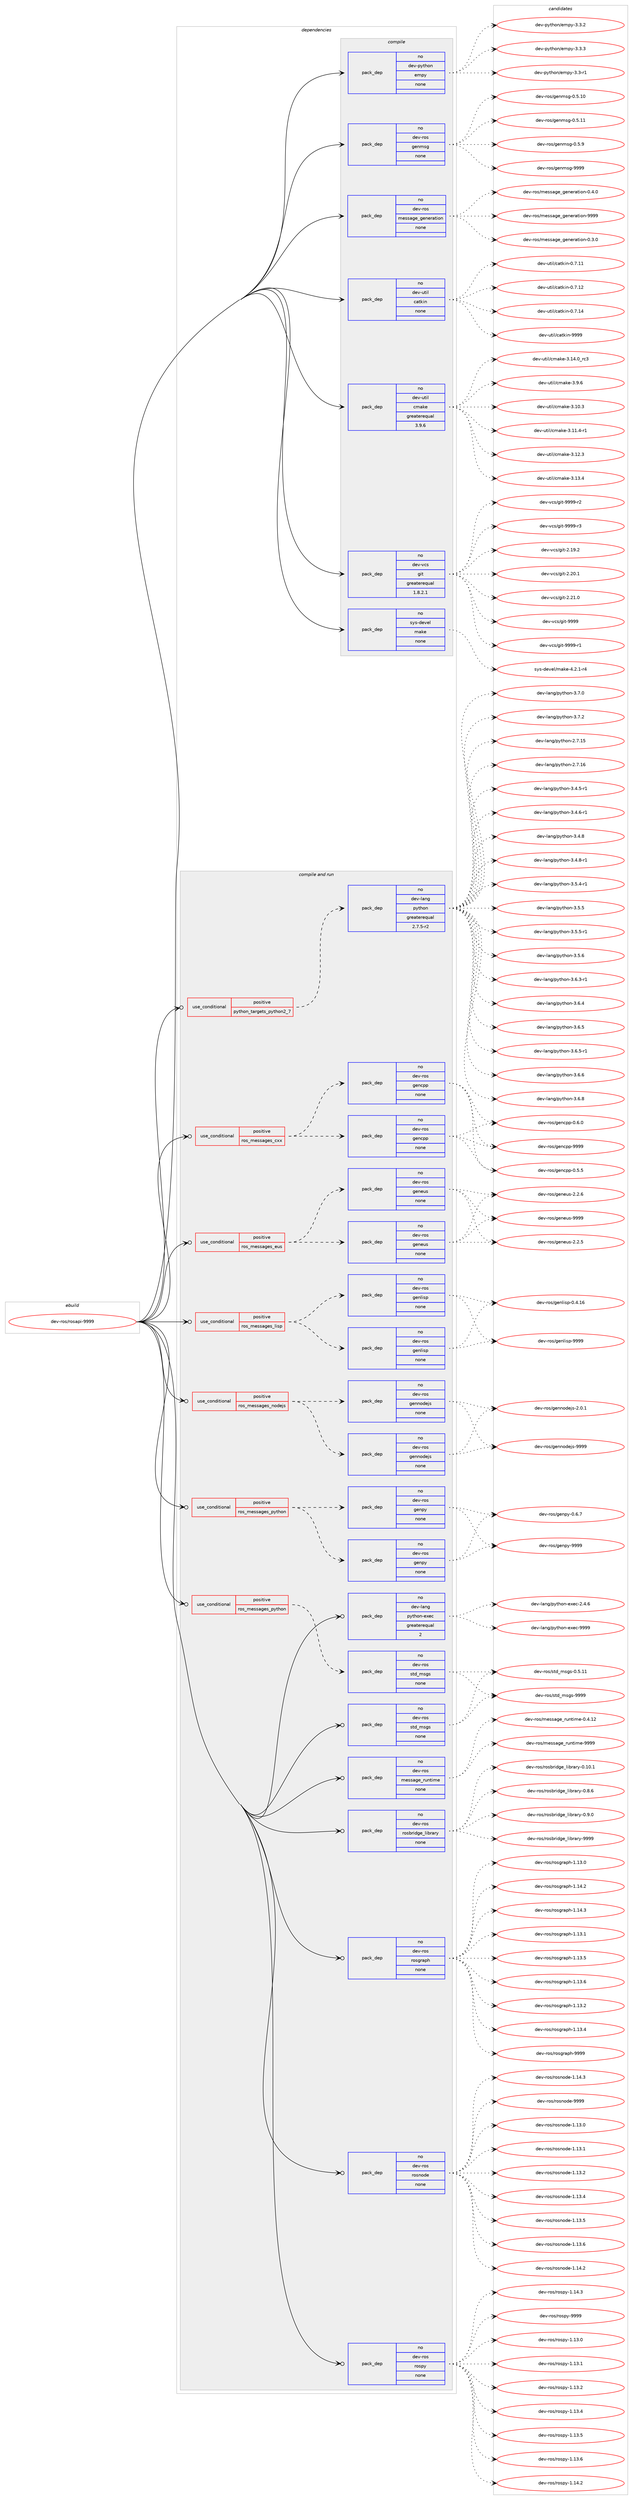 digraph prolog {

# *************
# Graph options
# *************

newrank=true;
concentrate=true;
compound=true;
graph [rankdir=LR,fontname=Helvetica,fontsize=10,ranksep=1.5];#, ranksep=2.5, nodesep=0.2];
edge  [arrowhead=vee];
node  [fontname=Helvetica,fontsize=10];

# **********
# The ebuild
# **********

subgraph cluster_leftcol {
color=gray;
rank=same;
label=<<i>ebuild</i>>;
id [label="dev-ros/rosapi-9999", color=red, width=4, href="../dev-ros/rosapi-9999.svg"];
}

# ****************
# The dependencies
# ****************

subgraph cluster_midcol {
color=gray;
label=<<i>dependencies</i>>;
subgraph cluster_compile {
fillcolor="#eeeeee";
style=filled;
label=<<i>compile</i>>;
subgraph pack1050548 {
dependency1463565 [label=<<TABLE BORDER="0" CELLBORDER="1" CELLSPACING="0" CELLPADDING="4" WIDTH="220"><TR><TD ROWSPAN="6" CELLPADDING="30">pack_dep</TD></TR><TR><TD WIDTH="110">no</TD></TR><TR><TD>dev-python</TD></TR><TR><TD>empy</TD></TR><TR><TD>none</TD></TR><TR><TD></TD></TR></TABLE>>, shape=none, color=blue];
}
id:e -> dependency1463565:w [weight=20,style="solid",arrowhead="vee"];
subgraph pack1050549 {
dependency1463566 [label=<<TABLE BORDER="0" CELLBORDER="1" CELLSPACING="0" CELLPADDING="4" WIDTH="220"><TR><TD ROWSPAN="6" CELLPADDING="30">pack_dep</TD></TR><TR><TD WIDTH="110">no</TD></TR><TR><TD>dev-ros</TD></TR><TR><TD>genmsg</TD></TR><TR><TD>none</TD></TR><TR><TD></TD></TR></TABLE>>, shape=none, color=blue];
}
id:e -> dependency1463566:w [weight=20,style="solid",arrowhead="vee"];
subgraph pack1050550 {
dependency1463567 [label=<<TABLE BORDER="0" CELLBORDER="1" CELLSPACING="0" CELLPADDING="4" WIDTH="220"><TR><TD ROWSPAN="6" CELLPADDING="30">pack_dep</TD></TR><TR><TD WIDTH="110">no</TD></TR><TR><TD>dev-ros</TD></TR><TR><TD>message_generation</TD></TR><TR><TD>none</TD></TR><TR><TD></TD></TR></TABLE>>, shape=none, color=blue];
}
id:e -> dependency1463567:w [weight=20,style="solid",arrowhead="vee"];
subgraph pack1050551 {
dependency1463568 [label=<<TABLE BORDER="0" CELLBORDER="1" CELLSPACING="0" CELLPADDING="4" WIDTH="220"><TR><TD ROWSPAN="6" CELLPADDING="30">pack_dep</TD></TR><TR><TD WIDTH="110">no</TD></TR><TR><TD>dev-util</TD></TR><TR><TD>catkin</TD></TR><TR><TD>none</TD></TR><TR><TD></TD></TR></TABLE>>, shape=none, color=blue];
}
id:e -> dependency1463568:w [weight=20,style="solid",arrowhead="vee"];
subgraph pack1050552 {
dependency1463569 [label=<<TABLE BORDER="0" CELLBORDER="1" CELLSPACING="0" CELLPADDING="4" WIDTH="220"><TR><TD ROWSPAN="6" CELLPADDING="30">pack_dep</TD></TR><TR><TD WIDTH="110">no</TD></TR><TR><TD>dev-util</TD></TR><TR><TD>cmake</TD></TR><TR><TD>greaterequal</TD></TR><TR><TD>3.9.6</TD></TR></TABLE>>, shape=none, color=blue];
}
id:e -> dependency1463569:w [weight=20,style="solid",arrowhead="vee"];
subgraph pack1050553 {
dependency1463570 [label=<<TABLE BORDER="0" CELLBORDER="1" CELLSPACING="0" CELLPADDING="4" WIDTH="220"><TR><TD ROWSPAN="6" CELLPADDING="30">pack_dep</TD></TR><TR><TD WIDTH="110">no</TD></TR><TR><TD>dev-vcs</TD></TR><TR><TD>git</TD></TR><TR><TD>greaterequal</TD></TR><TR><TD>1.8.2.1</TD></TR></TABLE>>, shape=none, color=blue];
}
id:e -> dependency1463570:w [weight=20,style="solid",arrowhead="vee"];
subgraph pack1050554 {
dependency1463571 [label=<<TABLE BORDER="0" CELLBORDER="1" CELLSPACING="0" CELLPADDING="4" WIDTH="220"><TR><TD ROWSPAN="6" CELLPADDING="30">pack_dep</TD></TR><TR><TD WIDTH="110">no</TD></TR><TR><TD>sys-devel</TD></TR><TR><TD>make</TD></TR><TR><TD>none</TD></TR><TR><TD></TD></TR></TABLE>>, shape=none, color=blue];
}
id:e -> dependency1463571:w [weight=20,style="solid",arrowhead="vee"];
}
subgraph cluster_compileandrun {
fillcolor="#eeeeee";
style=filled;
label=<<i>compile and run</i>>;
subgraph cond389627 {
dependency1463572 [label=<<TABLE BORDER="0" CELLBORDER="1" CELLSPACING="0" CELLPADDING="4"><TR><TD ROWSPAN="3" CELLPADDING="10">use_conditional</TD></TR><TR><TD>positive</TD></TR><TR><TD>python_targets_python2_7</TD></TR></TABLE>>, shape=none, color=red];
subgraph pack1050555 {
dependency1463573 [label=<<TABLE BORDER="0" CELLBORDER="1" CELLSPACING="0" CELLPADDING="4" WIDTH="220"><TR><TD ROWSPAN="6" CELLPADDING="30">pack_dep</TD></TR><TR><TD WIDTH="110">no</TD></TR><TR><TD>dev-lang</TD></TR><TR><TD>python</TD></TR><TR><TD>greaterequal</TD></TR><TR><TD>2.7.5-r2</TD></TR></TABLE>>, shape=none, color=blue];
}
dependency1463572:e -> dependency1463573:w [weight=20,style="dashed",arrowhead="vee"];
}
id:e -> dependency1463572:w [weight=20,style="solid",arrowhead="odotvee"];
subgraph cond389628 {
dependency1463574 [label=<<TABLE BORDER="0" CELLBORDER="1" CELLSPACING="0" CELLPADDING="4"><TR><TD ROWSPAN="3" CELLPADDING="10">use_conditional</TD></TR><TR><TD>positive</TD></TR><TR><TD>ros_messages_cxx</TD></TR></TABLE>>, shape=none, color=red];
subgraph pack1050556 {
dependency1463575 [label=<<TABLE BORDER="0" CELLBORDER="1" CELLSPACING="0" CELLPADDING="4" WIDTH="220"><TR><TD ROWSPAN="6" CELLPADDING="30">pack_dep</TD></TR><TR><TD WIDTH="110">no</TD></TR><TR><TD>dev-ros</TD></TR><TR><TD>gencpp</TD></TR><TR><TD>none</TD></TR><TR><TD></TD></TR></TABLE>>, shape=none, color=blue];
}
dependency1463574:e -> dependency1463575:w [weight=20,style="dashed",arrowhead="vee"];
subgraph pack1050557 {
dependency1463576 [label=<<TABLE BORDER="0" CELLBORDER="1" CELLSPACING="0" CELLPADDING="4" WIDTH="220"><TR><TD ROWSPAN="6" CELLPADDING="30">pack_dep</TD></TR><TR><TD WIDTH="110">no</TD></TR><TR><TD>dev-ros</TD></TR><TR><TD>gencpp</TD></TR><TR><TD>none</TD></TR><TR><TD></TD></TR></TABLE>>, shape=none, color=blue];
}
dependency1463574:e -> dependency1463576:w [weight=20,style="dashed",arrowhead="vee"];
}
id:e -> dependency1463574:w [weight=20,style="solid",arrowhead="odotvee"];
subgraph cond389629 {
dependency1463577 [label=<<TABLE BORDER="0" CELLBORDER="1" CELLSPACING="0" CELLPADDING="4"><TR><TD ROWSPAN="3" CELLPADDING="10">use_conditional</TD></TR><TR><TD>positive</TD></TR><TR><TD>ros_messages_eus</TD></TR></TABLE>>, shape=none, color=red];
subgraph pack1050558 {
dependency1463578 [label=<<TABLE BORDER="0" CELLBORDER="1" CELLSPACING="0" CELLPADDING="4" WIDTH="220"><TR><TD ROWSPAN="6" CELLPADDING="30">pack_dep</TD></TR><TR><TD WIDTH="110">no</TD></TR><TR><TD>dev-ros</TD></TR><TR><TD>geneus</TD></TR><TR><TD>none</TD></TR><TR><TD></TD></TR></TABLE>>, shape=none, color=blue];
}
dependency1463577:e -> dependency1463578:w [weight=20,style="dashed",arrowhead="vee"];
subgraph pack1050559 {
dependency1463579 [label=<<TABLE BORDER="0" CELLBORDER="1" CELLSPACING="0" CELLPADDING="4" WIDTH="220"><TR><TD ROWSPAN="6" CELLPADDING="30">pack_dep</TD></TR><TR><TD WIDTH="110">no</TD></TR><TR><TD>dev-ros</TD></TR><TR><TD>geneus</TD></TR><TR><TD>none</TD></TR><TR><TD></TD></TR></TABLE>>, shape=none, color=blue];
}
dependency1463577:e -> dependency1463579:w [weight=20,style="dashed",arrowhead="vee"];
}
id:e -> dependency1463577:w [weight=20,style="solid",arrowhead="odotvee"];
subgraph cond389630 {
dependency1463580 [label=<<TABLE BORDER="0" CELLBORDER="1" CELLSPACING="0" CELLPADDING="4"><TR><TD ROWSPAN="3" CELLPADDING="10">use_conditional</TD></TR><TR><TD>positive</TD></TR><TR><TD>ros_messages_lisp</TD></TR></TABLE>>, shape=none, color=red];
subgraph pack1050560 {
dependency1463581 [label=<<TABLE BORDER="0" CELLBORDER="1" CELLSPACING="0" CELLPADDING="4" WIDTH="220"><TR><TD ROWSPAN="6" CELLPADDING="30">pack_dep</TD></TR><TR><TD WIDTH="110">no</TD></TR><TR><TD>dev-ros</TD></TR><TR><TD>genlisp</TD></TR><TR><TD>none</TD></TR><TR><TD></TD></TR></TABLE>>, shape=none, color=blue];
}
dependency1463580:e -> dependency1463581:w [weight=20,style="dashed",arrowhead="vee"];
subgraph pack1050561 {
dependency1463582 [label=<<TABLE BORDER="0" CELLBORDER="1" CELLSPACING="0" CELLPADDING="4" WIDTH="220"><TR><TD ROWSPAN="6" CELLPADDING="30">pack_dep</TD></TR><TR><TD WIDTH="110">no</TD></TR><TR><TD>dev-ros</TD></TR><TR><TD>genlisp</TD></TR><TR><TD>none</TD></TR><TR><TD></TD></TR></TABLE>>, shape=none, color=blue];
}
dependency1463580:e -> dependency1463582:w [weight=20,style="dashed",arrowhead="vee"];
}
id:e -> dependency1463580:w [weight=20,style="solid",arrowhead="odotvee"];
subgraph cond389631 {
dependency1463583 [label=<<TABLE BORDER="0" CELLBORDER="1" CELLSPACING="0" CELLPADDING="4"><TR><TD ROWSPAN="3" CELLPADDING="10">use_conditional</TD></TR><TR><TD>positive</TD></TR><TR><TD>ros_messages_nodejs</TD></TR></TABLE>>, shape=none, color=red];
subgraph pack1050562 {
dependency1463584 [label=<<TABLE BORDER="0" CELLBORDER="1" CELLSPACING="0" CELLPADDING="4" WIDTH="220"><TR><TD ROWSPAN="6" CELLPADDING="30">pack_dep</TD></TR><TR><TD WIDTH="110">no</TD></TR><TR><TD>dev-ros</TD></TR><TR><TD>gennodejs</TD></TR><TR><TD>none</TD></TR><TR><TD></TD></TR></TABLE>>, shape=none, color=blue];
}
dependency1463583:e -> dependency1463584:w [weight=20,style="dashed",arrowhead="vee"];
subgraph pack1050563 {
dependency1463585 [label=<<TABLE BORDER="0" CELLBORDER="1" CELLSPACING="0" CELLPADDING="4" WIDTH="220"><TR><TD ROWSPAN="6" CELLPADDING="30">pack_dep</TD></TR><TR><TD WIDTH="110">no</TD></TR><TR><TD>dev-ros</TD></TR><TR><TD>gennodejs</TD></TR><TR><TD>none</TD></TR><TR><TD></TD></TR></TABLE>>, shape=none, color=blue];
}
dependency1463583:e -> dependency1463585:w [weight=20,style="dashed",arrowhead="vee"];
}
id:e -> dependency1463583:w [weight=20,style="solid",arrowhead="odotvee"];
subgraph cond389632 {
dependency1463586 [label=<<TABLE BORDER="0" CELLBORDER="1" CELLSPACING="0" CELLPADDING="4"><TR><TD ROWSPAN="3" CELLPADDING="10">use_conditional</TD></TR><TR><TD>positive</TD></TR><TR><TD>ros_messages_python</TD></TR></TABLE>>, shape=none, color=red];
subgraph pack1050564 {
dependency1463587 [label=<<TABLE BORDER="0" CELLBORDER="1" CELLSPACING="0" CELLPADDING="4" WIDTH="220"><TR><TD ROWSPAN="6" CELLPADDING="30">pack_dep</TD></TR><TR><TD WIDTH="110">no</TD></TR><TR><TD>dev-ros</TD></TR><TR><TD>genpy</TD></TR><TR><TD>none</TD></TR><TR><TD></TD></TR></TABLE>>, shape=none, color=blue];
}
dependency1463586:e -> dependency1463587:w [weight=20,style="dashed",arrowhead="vee"];
subgraph pack1050565 {
dependency1463588 [label=<<TABLE BORDER="0" CELLBORDER="1" CELLSPACING="0" CELLPADDING="4" WIDTH="220"><TR><TD ROWSPAN="6" CELLPADDING="30">pack_dep</TD></TR><TR><TD WIDTH="110">no</TD></TR><TR><TD>dev-ros</TD></TR><TR><TD>genpy</TD></TR><TR><TD>none</TD></TR><TR><TD></TD></TR></TABLE>>, shape=none, color=blue];
}
dependency1463586:e -> dependency1463588:w [weight=20,style="dashed",arrowhead="vee"];
}
id:e -> dependency1463586:w [weight=20,style="solid",arrowhead="odotvee"];
subgraph cond389633 {
dependency1463589 [label=<<TABLE BORDER="0" CELLBORDER="1" CELLSPACING="0" CELLPADDING="4"><TR><TD ROWSPAN="3" CELLPADDING="10">use_conditional</TD></TR><TR><TD>positive</TD></TR><TR><TD>ros_messages_python</TD></TR></TABLE>>, shape=none, color=red];
subgraph pack1050566 {
dependency1463590 [label=<<TABLE BORDER="0" CELLBORDER="1" CELLSPACING="0" CELLPADDING="4" WIDTH="220"><TR><TD ROWSPAN="6" CELLPADDING="30">pack_dep</TD></TR><TR><TD WIDTH="110">no</TD></TR><TR><TD>dev-ros</TD></TR><TR><TD>std_msgs</TD></TR><TR><TD>none</TD></TR><TR><TD></TD></TR></TABLE>>, shape=none, color=blue];
}
dependency1463589:e -> dependency1463590:w [weight=20,style="dashed",arrowhead="vee"];
}
id:e -> dependency1463589:w [weight=20,style="solid",arrowhead="odotvee"];
subgraph pack1050567 {
dependency1463591 [label=<<TABLE BORDER="0" CELLBORDER="1" CELLSPACING="0" CELLPADDING="4" WIDTH="220"><TR><TD ROWSPAN="6" CELLPADDING="30">pack_dep</TD></TR><TR><TD WIDTH="110">no</TD></TR><TR><TD>dev-lang</TD></TR><TR><TD>python-exec</TD></TR><TR><TD>greaterequal</TD></TR><TR><TD>2</TD></TR></TABLE>>, shape=none, color=blue];
}
id:e -> dependency1463591:w [weight=20,style="solid",arrowhead="odotvee"];
subgraph pack1050568 {
dependency1463592 [label=<<TABLE BORDER="0" CELLBORDER="1" CELLSPACING="0" CELLPADDING="4" WIDTH="220"><TR><TD ROWSPAN="6" CELLPADDING="30">pack_dep</TD></TR><TR><TD WIDTH="110">no</TD></TR><TR><TD>dev-ros</TD></TR><TR><TD>message_runtime</TD></TR><TR><TD>none</TD></TR><TR><TD></TD></TR></TABLE>>, shape=none, color=blue];
}
id:e -> dependency1463592:w [weight=20,style="solid",arrowhead="odotvee"];
subgraph pack1050569 {
dependency1463593 [label=<<TABLE BORDER="0" CELLBORDER="1" CELLSPACING="0" CELLPADDING="4" WIDTH="220"><TR><TD ROWSPAN="6" CELLPADDING="30">pack_dep</TD></TR><TR><TD WIDTH="110">no</TD></TR><TR><TD>dev-ros</TD></TR><TR><TD>rosbridge_library</TD></TR><TR><TD>none</TD></TR><TR><TD></TD></TR></TABLE>>, shape=none, color=blue];
}
id:e -> dependency1463593:w [weight=20,style="solid",arrowhead="odotvee"];
subgraph pack1050570 {
dependency1463594 [label=<<TABLE BORDER="0" CELLBORDER="1" CELLSPACING="0" CELLPADDING="4" WIDTH="220"><TR><TD ROWSPAN="6" CELLPADDING="30">pack_dep</TD></TR><TR><TD WIDTH="110">no</TD></TR><TR><TD>dev-ros</TD></TR><TR><TD>rosgraph</TD></TR><TR><TD>none</TD></TR><TR><TD></TD></TR></TABLE>>, shape=none, color=blue];
}
id:e -> dependency1463594:w [weight=20,style="solid",arrowhead="odotvee"];
subgraph pack1050571 {
dependency1463595 [label=<<TABLE BORDER="0" CELLBORDER="1" CELLSPACING="0" CELLPADDING="4" WIDTH="220"><TR><TD ROWSPAN="6" CELLPADDING="30">pack_dep</TD></TR><TR><TD WIDTH="110">no</TD></TR><TR><TD>dev-ros</TD></TR><TR><TD>rosnode</TD></TR><TR><TD>none</TD></TR><TR><TD></TD></TR></TABLE>>, shape=none, color=blue];
}
id:e -> dependency1463595:w [weight=20,style="solid",arrowhead="odotvee"];
subgraph pack1050572 {
dependency1463596 [label=<<TABLE BORDER="0" CELLBORDER="1" CELLSPACING="0" CELLPADDING="4" WIDTH="220"><TR><TD ROWSPAN="6" CELLPADDING="30">pack_dep</TD></TR><TR><TD WIDTH="110">no</TD></TR><TR><TD>dev-ros</TD></TR><TR><TD>rospy</TD></TR><TR><TD>none</TD></TR><TR><TD></TD></TR></TABLE>>, shape=none, color=blue];
}
id:e -> dependency1463596:w [weight=20,style="solid",arrowhead="odotvee"];
subgraph pack1050573 {
dependency1463597 [label=<<TABLE BORDER="0" CELLBORDER="1" CELLSPACING="0" CELLPADDING="4" WIDTH="220"><TR><TD ROWSPAN="6" CELLPADDING="30">pack_dep</TD></TR><TR><TD WIDTH="110">no</TD></TR><TR><TD>dev-ros</TD></TR><TR><TD>std_msgs</TD></TR><TR><TD>none</TD></TR><TR><TD></TD></TR></TABLE>>, shape=none, color=blue];
}
id:e -> dependency1463597:w [weight=20,style="solid",arrowhead="odotvee"];
}
subgraph cluster_run {
fillcolor="#eeeeee";
style=filled;
label=<<i>run</i>>;
}
}

# **************
# The candidates
# **************

subgraph cluster_choices {
rank=same;
color=gray;
label=<<i>candidates</i>>;

subgraph choice1050548 {
color=black;
nodesep=1;
choice1001011184511212111610411111047101109112121455146514511449 [label="dev-python/empy-3.3-r1", color=red, width=4,href="../dev-python/empy-3.3-r1.svg"];
choice1001011184511212111610411111047101109112121455146514650 [label="dev-python/empy-3.3.2", color=red, width=4,href="../dev-python/empy-3.3.2.svg"];
choice1001011184511212111610411111047101109112121455146514651 [label="dev-python/empy-3.3.3", color=red, width=4,href="../dev-python/empy-3.3.3.svg"];
dependency1463565:e -> choice1001011184511212111610411111047101109112121455146514511449:w [style=dotted,weight="100"];
dependency1463565:e -> choice1001011184511212111610411111047101109112121455146514650:w [style=dotted,weight="100"];
dependency1463565:e -> choice1001011184511212111610411111047101109112121455146514651:w [style=dotted,weight="100"];
}
subgraph choice1050549 {
color=black;
nodesep=1;
choice100101118451141111154710310111010911510345484653464948 [label="dev-ros/genmsg-0.5.10", color=red, width=4,href="../dev-ros/genmsg-0.5.10.svg"];
choice100101118451141111154710310111010911510345484653464949 [label="dev-ros/genmsg-0.5.11", color=red, width=4,href="../dev-ros/genmsg-0.5.11.svg"];
choice1001011184511411111547103101110109115103454846534657 [label="dev-ros/genmsg-0.5.9", color=red, width=4,href="../dev-ros/genmsg-0.5.9.svg"];
choice10010111845114111115471031011101091151034557575757 [label="dev-ros/genmsg-9999", color=red, width=4,href="../dev-ros/genmsg-9999.svg"];
dependency1463566:e -> choice100101118451141111154710310111010911510345484653464948:w [style=dotted,weight="100"];
dependency1463566:e -> choice100101118451141111154710310111010911510345484653464949:w [style=dotted,weight="100"];
dependency1463566:e -> choice1001011184511411111547103101110109115103454846534657:w [style=dotted,weight="100"];
dependency1463566:e -> choice10010111845114111115471031011101091151034557575757:w [style=dotted,weight="100"];
}
subgraph choice1050550 {
color=black;
nodesep=1;
choice1001011184511411111547109101115115971031019510310111010111497116105111110454846514648 [label="dev-ros/message_generation-0.3.0", color=red, width=4,href="../dev-ros/message_generation-0.3.0.svg"];
choice1001011184511411111547109101115115971031019510310111010111497116105111110454846524648 [label="dev-ros/message_generation-0.4.0", color=red, width=4,href="../dev-ros/message_generation-0.4.0.svg"];
choice10010111845114111115471091011151159710310195103101110101114971161051111104557575757 [label="dev-ros/message_generation-9999", color=red, width=4,href="../dev-ros/message_generation-9999.svg"];
dependency1463567:e -> choice1001011184511411111547109101115115971031019510310111010111497116105111110454846514648:w [style=dotted,weight="100"];
dependency1463567:e -> choice1001011184511411111547109101115115971031019510310111010111497116105111110454846524648:w [style=dotted,weight="100"];
dependency1463567:e -> choice10010111845114111115471091011151159710310195103101110101114971161051111104557575757:w [style=dotted,weight="100"];
}
subgraph choice1050551 {
color=black;
nodesep=1;
choice1001011184511711610510847999711610710511045484655464949 [label="dev-util/catkin-0.7.11", color=red, width=4,href="../dev-util/catkin-0.7.11.svg"];
choice1001011184511711610510847999711610710511045484655464950 [label="dev-util/catkin-0.7.12", color=red, width=4,href="../dev-util/catkin-0.7.12.svg"];
choice1001011184511711610510847999711610710511045484655464952 [label="dev-util/catkin-0.7.14", color=red, width=4,href="../dev-util/catkin-0.7.14.svg"];
choice100101118451171161051084799971161071051104557575757 [label="dev-util/catkin-9999", color=red, width=4,href="../dev-util/catkin-9999.svg"];
dependency1463568:e -> choice1001011184511711610510847999711610710511045484655464949:w [style=dotted,weight="100"];
dependency1463568:e -> choice1001011184511711610510847999711610710511045484655464950:w [style=dotted,weight="100"];
dependency1463568:e -> choice1001011184511711610510847999711610710511045484655464952:w [style=dotted,weight="100"];
dependency1463568:e -> choice100101118451171161051084799971161071051104557575757:w [style=dotted,weight="100"];
}
subgraph choice1050552 {
color=black;
nodesep=1;
choice1001011184511711610510847991099710710145514649484651 [label="dev-util/cmake-3.10.3", color=red, width=4,href="../dev-util/cmake-3.10.3.svg"];
choice10010111845117116105108479910997107101455146494946524511449 [label="dev-util/cmake-3.11.4-r1", color=red, width=4,href="../dev-util/cmake-3.11.4-r1.svg"];
choice1001011184511711610510847991099710710145514649504651 [label="dev-util/cmake-3.12.3", color=red, width=4,href="../dev-util/cmake-3.12.3.svg"];
choice1001011184511711610510847991099710710145514649514652 [label="dev-util/cmake-3.13.4", color=red, width=4,href="../dev-util/cmake-3.13.4.svg"];
choice1001011184511711610510847991099710710145514649524648951149951 [label="dev-util/cmake-3.14.0_rc3", color=red, width=4,href="../dev-util/cmake-3.14.0_rc3.svg"];
choice10010111845117116105108479910997107101455146574654 [label="dev-util/cmake-3.9.6", color=red, width=4,href="../dev-util/cmake-3.9.6.svg"];
dependency1463569:e -> choice1001011184511711610510847991099710710145514649484651:w [style=dotted,weight="100"];
dependency1463569:e -> choice10010111845117116105108479910997107101455146494946524511449:w [style=dotted,weight="100"];
dependency1463569:e -> choice1001011184511711610510847991099710710145514649504651:w [style=dotted,weight="100"];
dependency1463569:e -> choice1001011184511711610510847991099710710145514649514652:w [style=dotted,weight="100"];
dependency1463569:e -> choice1001011184511711610510847991099710710145514649524648951149951:w [style=dotted,weight="100"];
dependency1463569:e -> choice10010111845117116105108479910997107101455146574654:w [style=dotted,weight="100"];
}
subgraph choice1050553 {
color=black;
nodesep=1;
choice10010111845118991154710310511645504649574650 [label="dev-vcs/git-2.19.2", color=red, width=4,href="../dev-vcs/git-2.19.2.svg"];
choice10010111845118991154710310511645504650484649 [label="dev-vcs/git-2.20.1", color=red, width=4,href="../dev-vcs/git-2.20.1.svg"];
choice10010111845118991154710310511645504650494648 [label="dev-vcs/git-2.21.0", color=red, width=4,href="../dev-vcs/git-2.21.0.svg"];
choice1001011184511899115471031051164557575757 [label="dev-vcs/git-9999", color=red, width=4,href="../dev-vcs/git-9999.svg"];
choice10010111845118991154710310511645575757574511449 [label="dev-vcs/git-9999-r1", color=red, width=4,href="../dev-vcs/git-9999-r1.svg"];
choice10010111845118991154710310511645575757574511450 [label="dev-vcs/git-9999-r2", color=red, width=4,href="../dev-vcs/git-9999-r2.svg"];
choice10010111845118991154710310511645575757574511451 [label="dev-vcs/git-9999-r3", color=red, width=4,href="../dev-vcs/git-9999-r3.svg"];
dependency1463570:e -> choice10010111845118991154710310511645504649574650:w [style=dotted,weight="100"];
dependency1463570:e -> choice10010111845118991154710310511645504650484649:w [style=dotted,weight="100"];
dependency1463570:e -> choice10010111845118991154710310511645504650494648:w [style=dotted,weight="100"];
dependency1463570:e -> choice1001011184511899115471031051164557575757:w [style=dotted,weight="100"];
dependency1463570:e -> choice10010111845118991154710310511645575757574511449:w [style=dotted,weight="100"];
dependency1463570:e -> choice10010111845118991154710310511645575757574511450:w [style=dotted,weight="100"];
dependency1463570:e -> choice10010111845118991154710310511645575757574511451:w [style=dotted,weight="100"];
}
subgraph choice1050554 {
color=black;
nodesep=1;
choice1151211154510010111810110847109971071014552465046494511452 [label="sys-devel/make-4.2.1-r4", color=red, width=4,href="../sys-devel/make-4.2.1-r4.svg"];
dependency1463571:e -> choice1151211154510010111810110847109971071014552465046494511452:w [style=dotted,weight="100"];
}
subgraph choice1050555 {
color=black;
nodesep=1;
choice10010111845108971101034711212111610411111045504655464953 [label="dev-lang/python-2.7.15", color=red, width=4,href="../dev-lang/python-2.7.15.svg"];
choice10010111845108971101034711212111610411111045504655464954 [label="dev-lang/python-2.7.16", color=red, width=4,href="../dev-lang/python-2.7.16.svg"];
choice1001011184510897110103471121211161041111104551465246534511449 [label="dev-lang/python-3.4.5-r1", color=red, width=4,href="../dev-lang/python-3.4.5-r1.svg"];
choice1001011184510897110103471121211161041111104551465246544511449 [label="dev-lang/python-3.4.6-r1", color=red, width=4,href="../dev-lang/python-3.4.6-r1.svg"];
choice100101118451089711010347112121116104111110455146524656 [label="dev-lang/python-3.4.8", color=red, width=4,href="../dev-lang/python-3.4.8.svg"];
choice1001011184510897110103471121211161041111104551465246564511449 [label="dev-lang/python-3.4.8-r1", color=red, width=4,href="../dev-lang/python-3.4.8-r1.svg"];
choice1001011184510897110103471121211161041111104551465346524511449 [label="dev-lang/python-3.5.4-r1", color=red, width=4,href="../dev-lang/python-3.5.4-r1.svg"];
choice100101118451089711010347112121116104111110455146534653 [label="dev-lang/python-3.5.5", color=red, width=4,href="../dev-lang/python-3.5.5.svg"];
choice1001011184510897110103471121211161041111104551465346534511449 [label="dev-lang/python-3.5.5-r1", color=red, width=4,href="../dev-lang/python-3.5.5-r1.svg"];
choice100101118451089711010347112121116104111110455146534654 [label="dev-lang/python-3.5.6", color=red, width=4,href="../dev-lang/python-3.5.6.svg"];
choice1001011184510897110103471121211161041111104551465446514511449 [label="dev-lang/python-3.6.3-r1", color=red, width=4,href="../dev-lang/python-3.6.3-r1.svg"];
choice100101118451089711010347112121116104111110455146544652 [label="dev-lang/python-3.6.4", color=red, width=4,href="../dev-lang/python-3.6.4.svg"];
choice100101118451089711010347112121116104111110455146544653 [label="dev-lang/python-3.6.5", color=red, width=4,href="../dev-lang/python-3.6.5.svg"];
choice1001011184510897110103471121211161041111104551465446534511449 [label="dev-lang/python-3.6.5-r1", color=red, width=4,href="../dev-lang/python-3.6.5-r1.svg"];
choice100101118451089711010347112121116104111110455146544654 [label="dev-lang/python-3.6.6", color=red, width=4,href="../dev-lang/python-3.6.6.svg"];
choice100101118451089711010347112121116104111110455146544656 [label="dev-lang/python-3.6.8", color=red, width=4,href="../dev-lang/python-3.6.8.svg"];
choice100101118451089711010347112121116104111110455146554648 [label="dev-lang/python-3.7.0", color=red, width=4,href="../dev-lang/python-3.7.0.svg"];
choice100101118451089711010347112121116104111110455146554650 [label="dev-lang/python-3.7.2", color=red, width=4,href="../dev-lang/python-3.7.2.svg"];
dependency1463573:e -> choice10010111845108971101034711212111610411111045504655464953:w [style=dotted,weight="100"];
dependency1463573:e -> choice10010111845108971101034711212111610411111045504655464954:w [style=dotted,weight="100"];
dependency1463573:e -> choice1001011184510897110103471121211161041111104551465246534511449:w [style=dotted,weight="100"];
dependency1463573:e -> choice1001011184510897110103471121211161041111104551465246544511449:w [style=dotted,weight="100"];
dependency1463573:e -> choice100101118451089711010347112121116104111110455146524656:w [style=dotted,weight="100"];
dependency1463573:e -> choice1001011184510897110103471121211161041111104551465246564511449:w [style=dotted,weight="100"];
dependency1463573:e -> choice1001011184510897110103471121211161041111104551465346524511449:w [style=dotted,weight="100"];
dependency1463573:e -> choice100101118451089711010347112121116104111110455146534653:w [style=dotted,weight="100"];
dependency1463573:e -> choice1001011184510897110103471121211161041111104551465346534511449:w [style=dotted,weight="100"];
dependency1463573:e -> choice100101118451089711010347112121116104111110455146534654:w [style=dotted,weight="100"];
dependency1463573:e -> choice1001011184510897110103471121211161041111104551465446514511449:w [style=dotted,weight="100"];
dependency1463573:e -> choice100101118451089711010347112121116104111110455146544652:w [style=dotted,weight="100"];
dependency1463573:e -> choice100101118451089711010347112121116104111110455146544653:w [style=dotted,weight="100"];
dependency1463573:e -> choice1001011184510897110103471121211161041111104551465446534511449:w [style=dotted,weight="100"];
dependency1463573:e -> choice100101118451089711010347112121116104111110455146544654:w [style=dotted,weight="100"];
dependency1463573:e -> choice100101118451089711010347112121116104111110455146544656:w [style=dotted,weight="100"];
dependency1463573:e -> choice100101118451089711010347112121116104111110455146554648:w [style=dotted,weight="100"];
dependency1463573:e -> choice100101118451089711010347112121116104111110455146554650:w [style=dotted,weight="100"];
}
subgraph choice1050556 {
color=black;
nodesep=1;
choice100101118451141111154710310111099112112454846534653 [label="dev-ros/gencpp-0.5.5", color=red, width=4,href="../dev-ros/gencpp-0.5.5.svg"];
choice100101118451141111154710310111099112112454846544648 [label="dev-ros/gencpp-0.6.0", color=red, width=4,href="../dev-ros/gencpp-0.6.0.svg"];
choice1001011184511411111547103101110991121124557575757 [label="dev-ros/gencpp-9999", color=red, width=4,href="../dev-ros/gencpp-9999.svg"];
dependency1463575:e -> choice100101118451141111154710310111099112112454846534653:w [style=dotted,weight="100"];
dependency1463575:e -> choice100101118451141111154710310111099112112454846544648:w [style=dotted,weight="100"];
dependency1463575:e -> choice1001011184511411111547103101110991121124557575757:w [style=dotted,weight="100"];
}
subgraph choice1050557 {
color=black;
nodesep=1;
choice100101118451141111154710310111099112112454846534653 [label="dev-ros/gencpp-0.5.5", color=red, width=4,href="../dev-ros/gencpp-0.5.5.svg"];
choice100101118451141111154710310111099112112454846544648 [label="dev-ros/gencpp-0.6.0", color=red, width=4,href="../dev-ros/gencpp-0.6.0.svg"];
choice1001011184511411111547103101110991121124557575757 [label="dev-ros/gencpp-9999", color=red, width=4,href="../dev-ros/gencpp-9999.svg"];
dependency1463576:e -> choice100101118451141111154710310111099112112454846534653:w [style=dotted,weight="100"];
dependency1463576:e -> choice100101118451141111154710310111099112112454846544648:w [style=dotted,weight="100"];
dependency1463576:e -> choice1001011184511411111547103101110991121124557575757:w [style=dotted,weight="100"];
}
subgraph choice1050558 {
color=black;
nodesep=1;
choice1001011184511411111547103101110101117115455046504653 [label="dev-ros/geneus-2.2.5", color=red, width=4,href="../dev-ros/geneus-2.2.5.svg"];
choice1001011184511411111547103101110101117115455046504654 [label="dev-ros/geneus-2.2.6", color=red, width=4,href="../dev-ros/geneus-2.2.6.svg"];
choice10010111845114111115471031011101011171154557575757 [label="dev-ros/geneus-9999", color=red, width=4,href="../dev-ros/geneus-9999.svg"];
dependency1463578:e -> choice1001011184511411111547103101110101117115455046504653:w [style=dotted,weight="100"];
dependency1463578:e -> choice1001011184511411111547103101110101117115455046504654:w [style=dotted,weight="100"];
dependency1463578:e -> choice10010111845114111115471031011101011171154557575757:w [style=dotted,weight="100"];
}
subgraph choice1050559 {
color=black;
nodesep=1;
choice1001011184511411111547103101110101117115455046504653 [label="dev-ros/geneus-2.2.5", color=red, width=4,href="../dev-ros/geneus-2.2.5.svg"];
choice1001011184511411111547103101110101117115455046504654 [label="dev-ros/geneus-2.2.6", color=red, width=4,href="../dev-ros/geneus-2.2.6.svg"];
choice10010111845114111115471031011101011171154557575757 [label="dev-ros/geneus-9999", color=red, width=4,href="../dev-ros/geneus-9999.svg"];
dependency1463579:e -> choice1001011184511411111547103101110101117115455046504653:w [style=dotted,weight="100"];
dependency1463579:e -> choice1001011184511411111547103101110101117115455046504654:w [style=dotted,weight="100"];
dependency1463579:e -> choice10010111845114111115471031011101011171154557575757:w [style=dotted,weight="100"];
}
subgraph choice1050560 {
color=black;
nodesep=1;
choice100101118451141111154710310111010810511511245484652464954 [label="dev-ros/genlisp-0.4.16", color=red, width=4,href="../dev-ros/genlisp-0.4.16.svg"];
choice10010111845114111115471031011101081051151124557575757 [label="dev-ros/genlisp-9999", color=red, width=4,href="../dev-ros/genlisp-9999.svg"];
dependency1463581:e -> choice100101118451141111154710310111010810511511245484652464954:w [style=dotted,weight="100"];
dependency1463581:e -> choice10010111845114111115471031011101081051151124557575757:w [style=dotted,weight="100"];
}
subgraph choice1050561 {
color=black;
nodesep=1;
choice100101118451141111154710310111010810511511245484652464954 [label="dev-ros/genlisp-0.4.16", color=red, width=4,href="../dev-ros/genlisp-0.4.16.svg"];
choice10010111845114111115471031011101081051151124557575757 [label="dev-ros/genlisp-9999", color=red, width=4,href="../dev-ros/genlisp-9999.svg"];
dependency1463582:e -> choice100101118451141111154710310111010810511511245484652464954:w [style=dotted,weight="100"];
dependency1463582:e -> choice10010111845114111115471031011101081051151124557575757:w [style=dotted,weight="100"];
}
subgraph choice1050562 {
color=black;
nodesep=1;
choice1001011184511411111547103101110110111100101106115455046484649 [label="dev-ros/gennodejs-2.0.1", color=red, width=4,href="../dev-ros/gennodejs-2.0.1.svg"];
choice10010111845114111115471031011101101111001011061154557575757 [label="dev-ros/gennodejs-9999", color=red, width=4,href="../dev-ros/gennodejs-9999.svg"];
dependency1463584:e -> choice1001011184511411111547103101110110111100101106115455046484649:w [style=dotted,weight="100"];
dependency1463584:e -> choice10010111845114111115471031011101101111001011061154557575757:w [style=dotted,weight="100"];
}
subgraph choice1050563 {
color=black;
nodesep=1;
choice1001011184511411111547103101110110111100101106115455046484649 [label="dev-ros/gennodejs-2.0.1", color=red, width=4,href="../dev-ros/gennodejs-2.0.1.svg"];
choice10010111845114111115471031011101101111001011061154557575757 [label="dev-ros/gennodejs-9999", color=red, width=4,href="../dev-ros/gennodejs-9999.svg"];
dependency1463585:e -> choice1001011184511411111547103101110110111100101106115455046484649:w [style=dotted,weight="100"];
dependency1463585:e -> choice10010111845114111115471031011101101111001011061154557575757:w [style=dotted,weight="100"];
}
subgraph choice1050564 {
color=black;
nodesep=1;
choice1001011184511411111547103101110112121454846544655 [label="dev-ros/genpy-0.6.7", color=red, width=4,href="../dev-ros/genpy-0.6.7.svg"];
choice10010111845114111115471031011101121214557575757 [label="dev-ros/genpy-9999", color=red, width=4,href="../dev-ros/genpy-9999.svg"];
dependency1463587:e -> choice1001011184511411111547103101110112121454846544655:w [style=dotted,weight="100"];
dependency1463587:e -> choice10010111845114111115471031011101121214557575757:w [style=dotted,weight="100"];
}
subgraph choice1050565 {
color=black;
nodesep=1;
choice1001011184511411111547103101110112121454846544655 [label="dev-ros/genpy-0.6.7", color=red, width=4,href="../dev-ros/genpy-0.6.7.svg"];
choice10010111845114111115471031011101121214557575757 [label="dev-ros/genpy-9999", color=red, width=4,href="../dev-ros/genpy-9999.svg"];
dependency1463588:e -> choice1001011184511411111547103101110112121454846544655:w [style=dotted,weight="100"];
dependency1463588:e -> choice10010111845114111115471031011101121214557575757:w [style=dotted,weight="100"];
}
subgraph choice1050566 {
color=black;
nodesep=1;
choice10010111845114111115471151161009510911510311545484653464949 [label="dev-ros/std_msgs-0.5.11", color=red, width=4,href="../dev-ros/std_msgs-0.5.11.svg"];
choice1001011184511411111547115116100951091151031154557575757 [label="dev-ros/std_msgs-9999", color=red, width=4,href="../dev-ros/std_msgs-9999.svg"];
dependency1463590:e -> choice10010111845114111115471151161009510911510311545484653464949:w [style=dotted,weight="100"];
dependency1463590:e -> choice1001011184511411111547115116100951091151031154557575757:w [style=dotted,weight="100"];
}
subgraph choice1050567 {
color=black;
nodesep=1;
choice1001011184510897110103471121211161041111104510112010199455046524654 [label="dev-lang/python-exec-2.4.6", color=red, width=4,href="../dev-lang/python-exec-2.4.6.svg"];
choice10010111845108971101034711212111610411111045101120101994557575757 [label="dev-lang/python-exec-9999", color=red, width=4,href="../dev-lang/python-exec-9999.svg"];
dependency1463591:e -> choice1001011184510897110103471121211161041111104510112010199455046524654:w [style=dotted,weight="100"];
dependency1463591:e -> choice10010111845108971101034711212111610411111045101120101994557575757:w [style=dotted,weight="100"];
}
subgraph choice1050568 {
color=black;
nodesep=1;
choice1001011184511411111547109101115115971031019511411711011610510910145484652464950 [label="dev-ros/message_runtime-0.4.12", color=red, width=4,href="../dev-ros/message_runtime-0.4.12.svg"];
choice100101118451141111154710910111511597103101951141171101161051091014557575757 [label="dev-ros/message_runtime-9999", color=red, width=4,href="../dev-ros/message_runtime-9999.svg"];
dependency1463592:e -> choice1001011184511411111547109101115115971031019511411711011610510910145484652464950:w [style=dotted,weight="100"];
dependency1463592:e -> choice100101118451141111154710910111511597103101951141171101161051091014557575757:w [style=dotted,weight="100"];
}
subgraph choice1050569 {
color=black;
nodesep=1;
choice10010111845114111115471141111159811410510010310195108105981149711412145484649484649 [label="dev-ros/rosbridge_library-0.10.1", color=red, width=4,href="../dev-ros/rosbridge_library-0.10.1.svg"];
choice100101118451141111154711411111598114105100103101951081059811497114121454846564654 [label="dev-ros/rosbridge_library-0.8.6", color=red, width=4,href="../dev-ros/rosbridge_library-0.8.6.svg"];
choice100101118451141111154711411111598114105100103101951081059811497114121454846574648 [label="dev-ros/rosbridge_library-0.9.0", color=red, width=4,href="../dev-ros/rosbridge_library-0.9.0.svg"];
choice1001011184511411111547114111115981141051001031019510810598114971141214557575757 [label="dev-ros/rosbridge_library-9999", color=red, width=4,href="../dev-ros/rosbridge_library-9999.svg"];
dependency1463593:e -> choice10010111845114111115471141111159811410510010310195108105981149711412145484649484649:w [style=dotted,weight="100"];
dependency1463593:e -> choice100101118451141111154711411111598114105100103101951081059811497114121454846564654:w [style=dotted,weight="100"];
dependency1463593:e -> choice100101118451141111154711411111598114105100103101951081059811497114121454846574648:w [style=dotted,weight="100"];
dependency1463593:e -> choice1001011184511411111547114111115981141051001031019510810598114971141214557575757:w [style=dotted,weight="100"];
}
subgraph choice1050570 {
color=black;
nodesep=1;
choice10010111845114111115471141111151031149711210445494649514648 [label="dev-ros/rosgraph-1.13.0", color=red, width=4,href="../dev-ros/rosgraph-1.13.0.svg"];
choice10010111845114111115471141111151031149711210445494649514649 [label="dev-ros/rosgraph-1.13.1", color=red, width=4,href="../dev-ros/rosgraph-1.13.1.svg"];
choice10010111845114111115471141111151031149711210445494649514650 [label="dev-ros/rosgraph-1.13.2", color=red, width=4,href="../dev-ros/rosgraph-1.13.2.svg"];
choice10010111845114111115471141111151031149711210445494649514652 [label="dev-ros/rosgraph-1.13.4", color=red, width=4,href="../dev-ros/rosgraph-1.13.4.svg"];
choice10010111845114111115471141111151031149711210445494649514653 [label="dev-ros/rosgraph-1.13.5", color=red, width=4,href="../dev-ros/rosgraph-1.13.5.svg"];
choice10010111845114111115471141111151031149711210445494649514654 [label="dev-ros/rosgraph-1.13.6", color=red, width=4,href="../dev-ros/rosgraph-1.13.6.svg"];
choice10010111845114111115471141111151031149711210445494649524650 [label="dev-ros/rosgraph-1.14.2", color=red, width=4,href="../dev-ros/rosgraph-1.14.2.svg"];
choice10010111845114111115471141111151031149711210445494649524651 [label="dev-ros/rosgraph-1.14.3", color=red, width=4,href="../dev-ros/rosgraph-1.14.3.svg"];
choice1001011184511411111547114111115103114971121044557575757 [label="dev-ros/rosgraph-9999", color=red, width=4,href="../dev-ros/rosgraph-9999.svg"];
dependency1463594:e -> choice10010111845114111115471141111151031149711210445494649514648:w [style=dotted,weight="100"];
dependency1463594:e -> choice10010111845114111115471141111151031149711210445494649514649:w [style=dotted,weight="100"];
dependency1463594:e -> choice10010111845114111115471141111151031149711210445494649514650:w [style=dotted,weight="100"];
dependency1463594:e -> choice10010111845114111115471141111151031149711210445494649514652:w [style=dotted,weight="100"];
dependency1463594:e -> choice10010111845114111115471141111151031149711210445494649514653:w [style=dotted,weight="100"];
dependency1463594:e -> choice10010111845114111115471141111151031149711210445494649514654:w [style=dotted,weight="100"];
dependency1463594:e -> choice10010111845114111115471141111151031149711210445494649524650:w [style=dotted,weight="100"];
dependency1463594:e -> choice10010111845114111115471141111151031149711210445494649524651:w [style=dotted,weight="100"];
dependency1463594:e -> choice1001011184511411111547114111115103114971121044557575757:w [style=dotted,weight="100"];
}
subgraph choice1050571 {
color=black;
nodesep=1;
choice100101118451141111154711411111511011110010145494649514648 [label="dev-ros/rosnode-1.13.0", color=red, width=4,href="../dev-ros/rosnode-1.13.0.svg"];
choice100101118451141111154711411111511011110010145494649514649 [label="dev-ros/rosnode-1.13.1", color=red, width=4,href="../dev-ros/rosnode-1.13.1.svg"];
choice100101118451141111154711411111511011110010145494649514650 [label="dev-ros/rosnode-1.13.2", color=red, width=4,href="../dev-ros/rosnode-1.13.2.svg"];
choice100101118451141111154711411111511011110010145494649514652 [label="dev-ros/rosnode-1.13.4", color=red, width=4,href="../dev-ros/rosnode-1.13.4.svg"];
choice100101118451141111154711411111511011110010145494649514653 [label="dev-ros/rosnode-1.13.5", color=red, width=4,href="../dev-ros/rosnode-1.13.5.svg"];
choice100101118451141111154711411111511011110010145494649514654 [label="dev-ros/rosnode-1.13.6", color=red, width=4,href="../dev-ros/rosnode-1.13.6.svg"];
choice100101118451141111154711411111511011110010145494649524650 [label="dev-ros/rosnode-1.14.2", color=red, width=4,href="../dev-ros/rosnode-1.14.2.svg"];
choice100101118451141111154711411111511011110010145494649524651 [label="dev-ros/rosnode-1.14.3", color=red, width=4,href="../dev-ros/rosnode-1.14.3.svg"];
choice10010111845114111115471141111151101111001014557575757 [label="dev-ros/rosnode-9999", color=red, width=4,href="../dev-ros/rosnode-9999.svg"];
dependency1463595:e -> choice100101118451141111154711411111511011110010145494649514648:w [style=dotted,weight="100"];
dependency1463595:e -> choice100101118451141111154711411111511011110010145494649514649:w [style=dotted,weight="100"];
dependency1463595:e -> choice100101118451141111154711411111511011110010145494649514650:w [style=dotted,weight="100"];
dependency1463595:e -> choice100101118451141111154711411111511011110010145494649514652:w [style=dotted,weight="100"];
dependency1463595:e -> choice100101118451141111154711411111511011110010145494649514653:w [style=dotted,weight="100"];
dependency1463595:e -> choice100101118451141111154711411111511011110010145494649514654:w [style=dotted,weight="100"];
dependency1463595:e -> choice100101118451141111154711411111511011110010145494649524650:w [style=dotted,weight="100"];
dependency1463595:e -> choice100101118451141111154711411111511011110010145494649524651:w [style=dotted,weight="100"];
dependency1463595:e -> choice10010111845114111115471141111151101111001014557575757:w [style=dotted,weight="100"];
}
subgraph choice1050572 {
color=black;
nodesep=1;
choice100101118451141111154711411111511212145494649514648 [label="dev-ros/rospy-1.13.0", color=red, width=4,href="../dev-ros/rospy-1.13.0.svg"];
choice100101118451141111154711411111511212145494649514649 [label="dev-ros/rospy-1.13.1", color=red, width=4,href="../dev-ros/rospy-1.13.1.svg"];
choice100101118451141111154711411111511212145494649514650 [label="dev-ros/rospy-1.13.2", color=red, width=4,href="../dev-ros/rospy-1.13.2.svg"];
choice100101118451141111154711411111511212145494649514652 [label="dev-ros/rospy-1.13.4", color=red, width=4,href="../dev-ros/rospy-1.13.4.svg"];
choice100101118451141111154711411111511212145494649514653 [label="dev-ros/rospy-1.13.5", color=red, width=4,href="../dev-ros/rospy-1.13.5.svg"];
choice100101118451141111154711411111511212145494649514654 [label="dev-ros/rospy-1.13.6", color=red, width=4,href="../dev-ros/rospy-1.13.6.svg"];
choice100101118451141111154711411111511212145494649524650 [label="dev-ros/rospy-1.14.2", color=red, width=4,href="../dev-ros/rospy-1.14.2.svg"];
choice100101118451141111154711411111511212145494649524651 [label="dev-ros/rospy-1.14.3", color=red, width=4,href="../dev-ros/rospy-1.14.3.svg"];
choice10010111845114111115471141111151121214557575757 [label="dev-ros/rospy-9999", color=red, width=4,href="../dev-ros/rospy-9999.svg"];
dependency1463596:e -> choice100101118451141111154711411111511212145494649514648:w [style=dotted,weight="100"];
dependency1463596:e -> choice100101118451141111154711411111511212145494649514649:w [style=dotted,weight="100"];
dependency1463596:e -> choice100101118451141111154711411111511212145494649514650:w [style=dotted,weight="100"];
dependency1463596:e -> choice100101118451141111154711411111511212145494649514652:w [style=dotted,weight="100"];
dependency1463596:e -> choice100101118451141111154711411111511212145494649514653:w [style=dotted,weight="100"];
dependency1463596:e -> choice100101118451141111154711411111511212145494649514654:w [style=dotted,weight="100"];
dependency1463596:e -> choice100101118451141111154711411111511212145494649524650:w [style=dotted,weight="100"];
dependency1463596:e -> choice100101118451141111154711411111511212145494649524651:w [style=dotted,weight="100"];
dependency1463596:e -> choice10010111845114111115471141111151121214557575757:w [style=dotted,weight="100"];
}
subgraph choice1050573 {
color=black;
nodesep=1;
choice10010111845114111115471151161009510911510311545484653464949 [label="dev-ros/std_msgs-0.5.11", color=red, width=4,href="../dev-ros/std_msgs-0.5.11.svg"];
choice1001011184511411111547115116100951091151031154557575757 [label="dev-ros/std_msgs-9999", color=red, width=4,href="../dev-ros/std_msgs-9999.svg"];
dependency1463597:e -> choice10010111845114111115471151161009510911510311545484653464949:w [style=dotted,weight="100"];
dependency1463597:e -> choice1001011184511411111547115116100951091151031154557575757:w [style=dotted,weight="100"];
}
}

}
